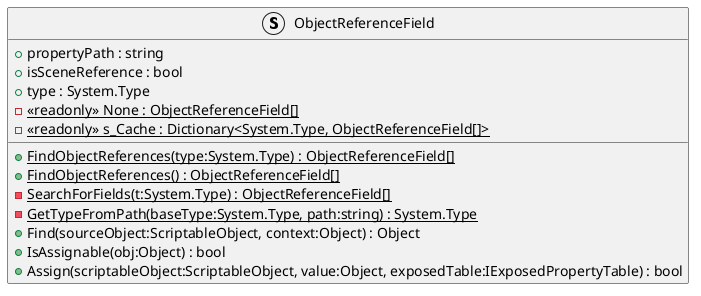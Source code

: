 @startuml
struct ObjectReferenceField {
    + propertyPath : string
    + isSceneReference : bool
    + type : System.Type
    - <<readonly>> {static} None : ObjectReferenceField[]
    - <<readonly>> {static} s_Cache : Dictionary<System.Type, ObjectReferenceField[]>
    + {static} FindObjectReferences(type:System.Type) : ObjectReferenceField[]
    + {static} FindObjectReferences() : ObjectReferenceField[]
    - {static} SearchForFields(t:System.Type) : ObjectReferenceField[]
    - {static} GetTypeFromPath(baseType:System.Type, path:string) : System.Type
    + Find(sourceObject:ScriptableObject, context:Object) : Object
    + IsAssignable(obj:Object) : bool
    + Assign(scriptableObject:ScriptableObject, value:Object, exposedTable:IExposedPropertyTable) : bool
}
@enduml
